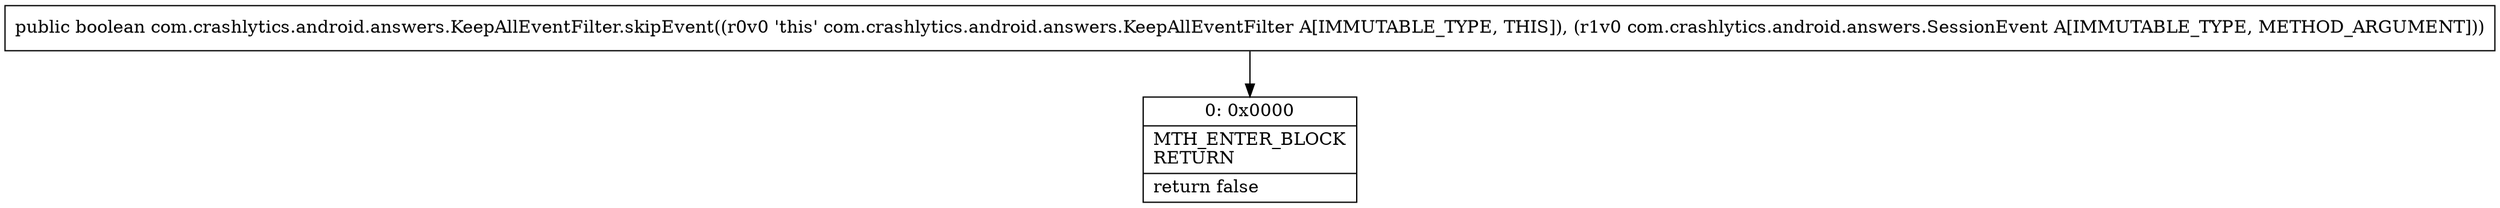 digraph "CFG forcom.crashlytics.android.answers.KeepAllEventFilter.skipEvent(Lcom\/crashlytics\/android\/answers\/SessionEvent;)Z" {
Node_0 [shape=record,label="{0\:\ 0x0000|MTH_ENTER_BLOCK\lRETURN\l|return false\l}"];
MethodNode[shape=record,label="{public boolean com.crashlytics.android.answers.KeepAllEventFilter.skipEvent((r0v0 'this' com.crashlytics.android.answers.KeepAllEventFilter A[IMMUTABLE_TYPE, THIS]), (r1v0 com.crashlytics.android.answers.SessionEvent A[IMMUTABLE_TYPE, METHOD_ARGUMENT])) }"];
MethodNode -> Node_0;
}

